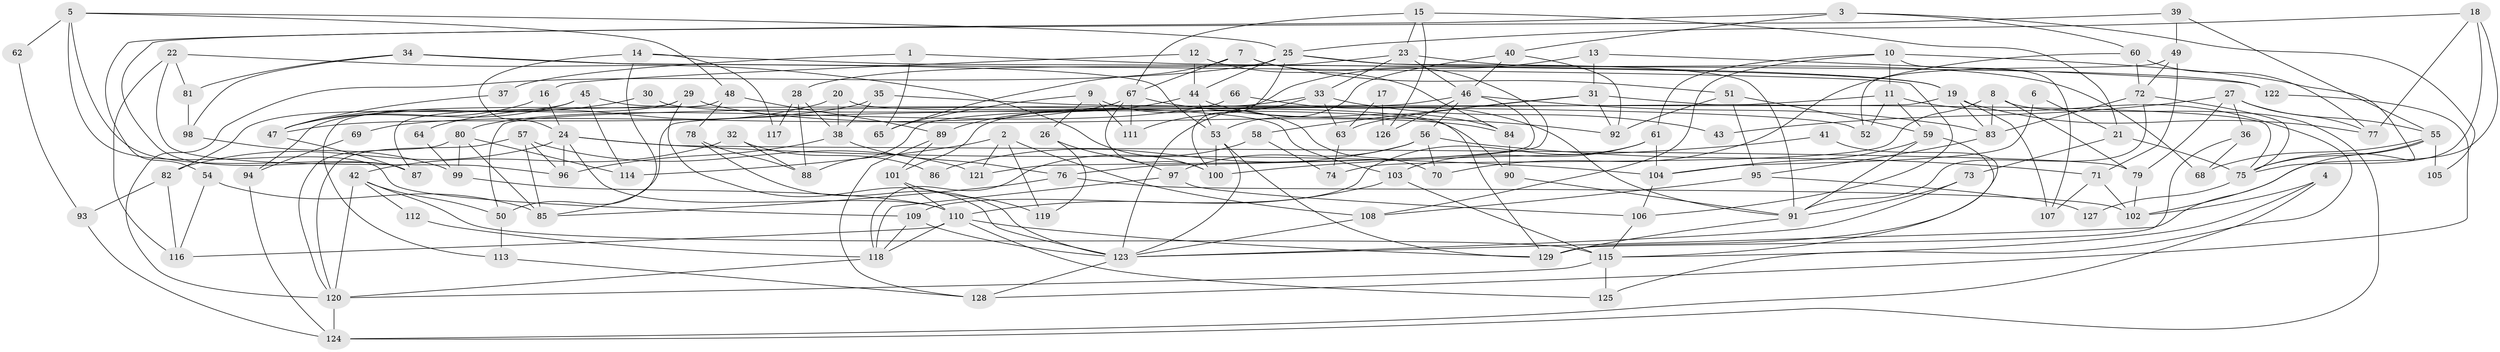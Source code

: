 // coarse degree distribution, {3: 0.20224719101123595, 4: 0.19101123595505617, 10: 0.07865168539325842, 2: 0.12359550561797752, 5: 0.16853932584269662, 8: 0.033707865168539325, 6: 0.12359550561797752, 9: 0.02247191011235955, 7: 0.056179775280898875}
// Generated by graph-tools (version 1.1) at 2025/24/03/03/25 07:24:01]
// undirected, 129 vertices, 258 edges
graph export_dot {
graph [start="1"]
  node [color=gray90,style=filled];
  1;
  2;
  3;
  4;
  5;
  6;
  7;
  8;
  9;
  10;
  11;
  12;
  13;
  14;
  15;
  16;
  17;
  18;
  19;
  20;
  21;
  22;
  23;
  24;
  25;
  26;
  27;
  28;
  29;
  30;
  31;
  32;
  33;
  34;
  35;
  36;
  37;
  38;
  39;
  40;
  41;
  42;
  43;
  44;
  45;
  46;
  47;
  48;
  49;
  50;
  51;
  52;
  53;
  54;
  55;
  56;
  57;
  58;
  59;
  60;
  61;
  62;
  63;
  64;
  65;
  66;
  67;
  68;
  69;
  70;
  71;
  72;
  73;
  74;
  75;
  76;
  77;
  78;
  79;
  80;
  81;
  82;
  83;
  84;
  85;
  86;
  87;
  88;
  89;
  90;
  91;
  92;
  93;
  94;
  95;
  96;
  97;
  98;
  99;
  100;
  101;
  102;
  103;
  104;
  105;
  106;
  107;
  108;
  109;
  110;
  111;
  112;
  113;
  114;
  115;
  116;
  117;
  118;
  119;
  120;
  121;
  122;
  123;
  124;
  125;
  126;
  127;
  128;
  129;
  1 -- 19;
  1 -- 65;
  1 -- 37;
  2 -- 121;
  2 -- 108;
  2 -- 114;
  2 -- 119;
  3 -- 54;
  3 -- 60;
  3 -- 40;
  3 -- 105;
  4 -- 102;
  4 -- 115;
  4 -- 124;
  5 -- 87;
  5 -- 48;
  5 -- 25;
  5 -- 62;
  5 -- 109;
  6 -- 104;
  6 -- 21;
  7 -- 76;
  7 -- 51;
  7 -- 65;
  7 -- 67;
  8 -- 79;
  8 -- 124;
  8 -- 74;
  8 -- 83;
  9 -- 26;
  9 -- 111;
  9 -- 65;
  9 -- 70;
  10 -- 107;
  10 -- 108;
  10 -- 11;
  10 -- 61;
  10 -- 75;
  11 -- 59;
  11 -- 50;
  11 -- 52;
  11 -- 125;
  12 -- 44;
  12 -- 84;
  12 -- 16;
  13 -- 122;
  13 -- 31;
  13 -- 111;
  14 -- 19;
  14 -- 85;
  14 -- 24;
  14 -- 117;
  15 -- 67;
  15 -- 21;
  15 -- 23;
  15 -- 126;
  16 -- 24;
  16 -- 47;
  17 -- 63;
  17 -- 126;
  18 -- 25;
  18 -- 75;
  18 -- 77;
  18 -- 102;
  19 -- 83;
  19 -- 50;
  19 -- 77;
  19 -- 107;
  20 -- 129;
  20 -- 38;
  20 -- 64;
  21 -- 75;
  21 -- 73;
  22 -- 100;
  22 -- 81;
  22 -- 96;
  22 -- 116;
  23 -- 33;
  23 -- 28;
  23 -- 46;
  23 -- 68;
  24 -- 104;
  24 -- 79;
  24 -- 82;
  24 -- 96;
  24 -- 110;
  25 -- 120;
  25 -- 44;
  25 -- 91;
  25 -- 100;
  25 -- 122;
  26 -- 97;
  26 -- 119;
  27 -- 55;
  27 -- 77;
  27 -- 36;
  27 -- 43;
  27 -- 79;
  28 -- 38;
  28 -- 88;
  28 -- 117;
  29 -- 123;
  29 -- 87;
  29 -- 84;
  29 -- 94;
  30 -- 90;
  30 -- 47;
  31 -- 75;
  31 -- 92;
  31 -- 58;
  31 -- 63;
  32 -- 42;
  32 -- 88;
  32 -- 86;
  33 -- 63;
  33 -- 123;
  33 -- 43;
  33 -- 101;
  34 -- 106;
  34 -- 53;
  34 -- 81;
  34 -- 98;
  35 -- 47;
  35 -- 52;
  35 -- 38;
  36 -- 129;
  36 -- 68;
  37 -- 47;
  38 -- 96;
  38 -- 76;
  39 -- 55;
  39 -- 49;
  39 -- 87;
  40 -- 53;
  40 -- 46;
  40 -- 92;
  41 -- 100;
  41 -- 115;
  42 -- 120;
  42 -- 115;
  42 -- 50;
  42 -- 112;
  44 -- 53;
  44 -- 84;
  44 -- 89;
  45 -- 103;
  45 -- 114;
  45 -- 47;
  45 -- 82;
  46 -- 56;
  46 -- 83;
  46 -- 88;
  46 -- 121;
  46 -- 126;
  47 -- 87;
  48 -- 113;
  48 -- 89;
  48 -- 78;
  49 -- 71;
  49 -- 72;
  49 -- 52;
  50 -- 113;
  51 -- 59;
  51 -- 92;
  51 -- 95;
  53 -- 123;
  53 -- 129;
  53 -- 100;
  54 -- 85;
  54 -- 116;
  55 -- 68;
  55 -- 123;
  55 -- 75;
  55 -- 105;
  56 -- 70;
  56 -- 71;
  56 -- 86;
  56 -- 97;
  57 -- 120;
  57 -- 96;
  57 -- 85;
  57 -- 121;
  58 -- 118;
  58 -- 74;
  59 -- 129;
  59 -- 91;
  59 -- 104;
  60 -- 77;
  60 -- 72;
  60 -- 70;
  61 -- 103;
  61 -- 104;
  61 -- 109;
  62 -- 93;
  63 -- 74;
  64 -- 99;
  66 -- 80;
  66 -- 91;
  67 -- 100;
  67 -- 69;
  67 -- 92;
  67 -- 111;
  69 -- 94;
  71 -- 102;
  71 -- 107;
  72 -- 83;
  72 -- 75;
  72 -- 91;
  73 -- 123;
  73 -- 91;
  75 -- 127;
  76 -- 102;
  76 -- 85;
  78 -- 88;
  78 -- 123;
  79 -- 102;
  80 -- 85;
  80 -- 120;
  80 -- 99;
  80 -- 114;
  81 -- 98;
  82 -- 93;
  82 -- 116;
  83 -- 95;
  84 -- 90;
  89 -- 101;
  89 -- 128;
  90 -- 91;
  91 -- 129;
  93 -- 124;
  94 -- 124;
  95 -- 108;
  95 -- 127;
  97 -- 118;
  97 -- 106;
  98 -- 99;
  99 -- 110;
  101 -- 110;
  101 -- 119;
  103 -- 115;
  103 -- 110;
  104 -- 106;
  106 -- 115;
  108 -- 123;
  109 -- 118;
  109 -- 123;
  110 -- 116;
  110 -- 118;
  110 -- 125;
  110 -- 129;
  112 -- 118;
  113 -- 128;
  115 -- 125;
  115 -- 120;
  118 -- 120;
  120 -- 124;
  122 -- 128;
  123 -- 128;
}
